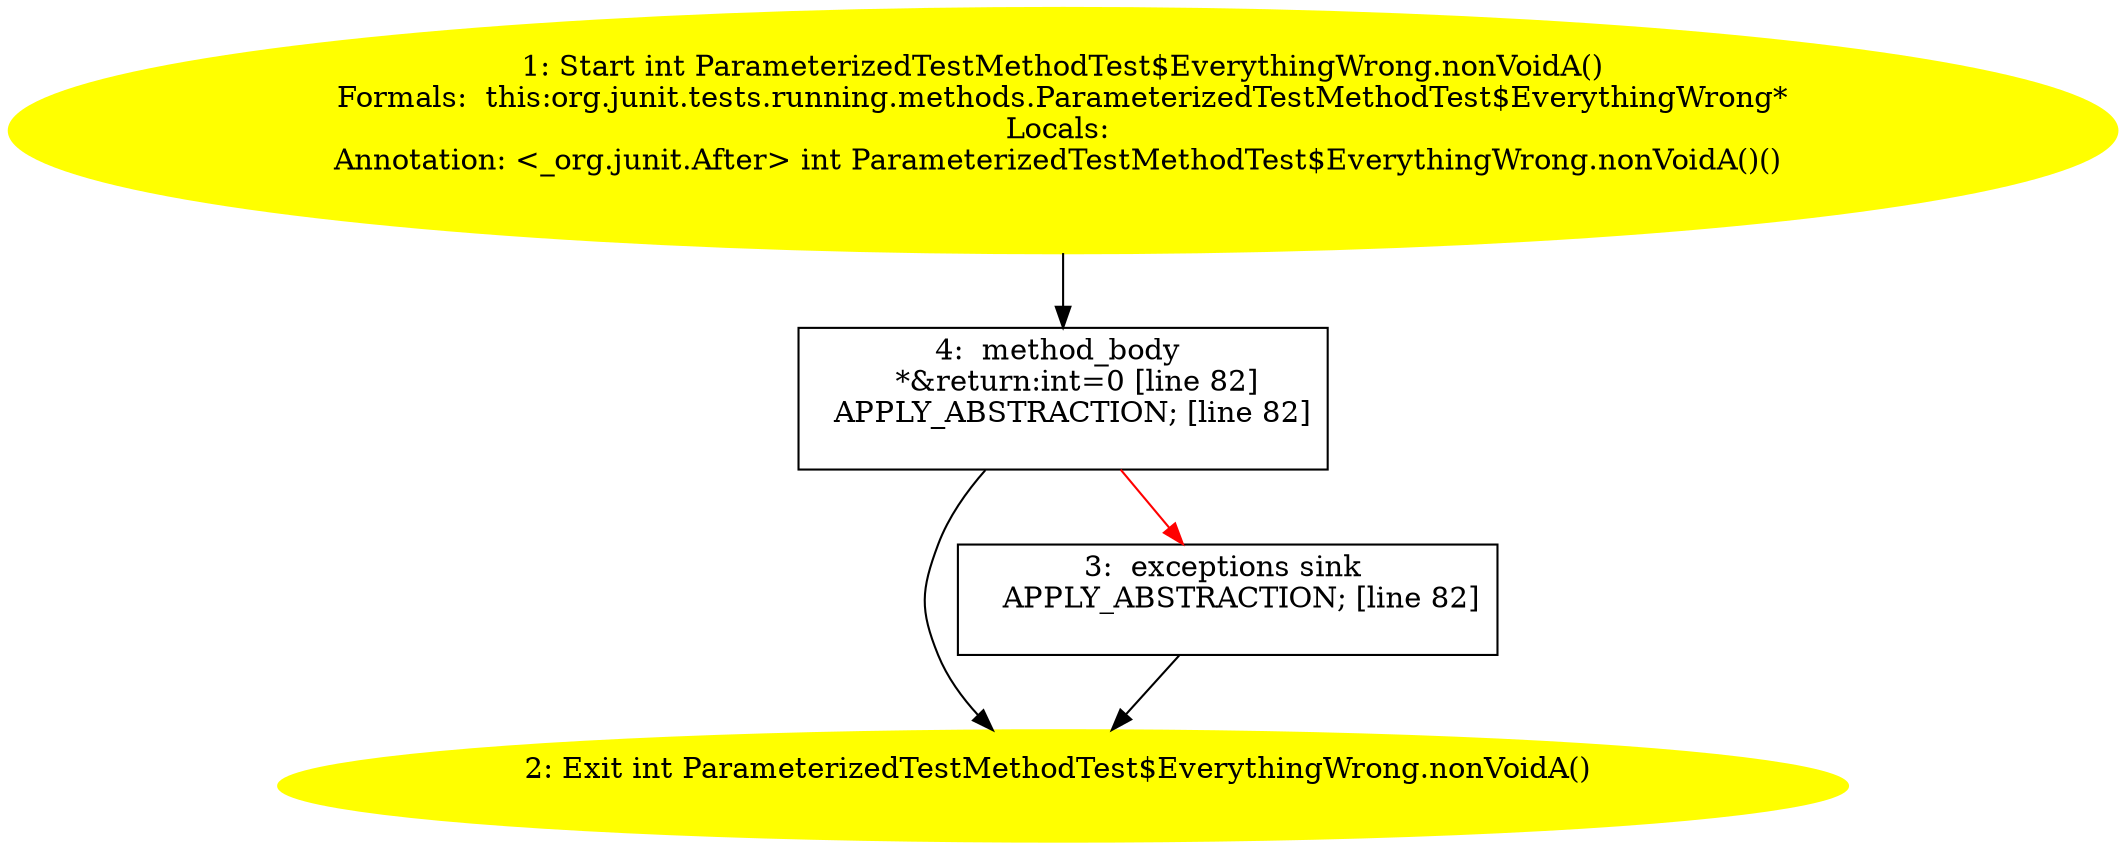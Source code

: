 /* @generated */
digraph cfg {
"org.junit.tests.running.methods.ParameterizedTestMethodTest$EverythingWrong.nonVoidA():int.6d61c562e2ffa397bdc8875d92afdf21_1" [label="1: Start int ParameterizedTestMethodTest$EverythingWrong.nonVoidA()\nFormals:  this:org.junit.tests.running.methods.ParameterizedTestMethodTest$EverythingWrong*\nLocals: \nAnnotation: <_org.junit.After> int ParameterizedTestMethodTest$EverythingWrong.nonVoidA()() \n  " color=yellow style=filled]
	

	 "org.junit.tests.running.methods.ParameterizedTestMethodTest$EverythingWrong.nonVoidA():int.6d61c562e2ffa397bdc8875d92afdf21_1" -> "org.junit.tests.running.methods.ParameterizedTestMethodTest$EverythingWrong.nonVoidA():int.6d61c562e2ffa397bdc8875d92afdf21_4" ;
"org.junit.tests.running.methods.ParameterizedTestMethodTest$EverythingWrong.nonVoidA():int.6d61c562e2ffa397bdc8875d92afdf21_2" [label="2: Exit int ParameterizedTestMethodTest$EverythingWrong.nonVoidA() \n  " color=yellow style=filled]
	

"org.junit.tests.running.methods.ParameterizedTestMethodTest$EverythingWrong.nonVoidA():int.6d61c562e2ffa397bdc8875d92afdf21_3" [label="3:  exceptions sink \n   APPLY_ABSTRACTION; [line 82]\n " shape="box"]
	

	 "org.junit.tests.running.methods.ParameterizedTestMethodTest$EverythingWrong.nonVoidA():int.6d61c562e2ffa397bdc8875d92afdf21_3" -> "org.junit.tests.running.methods.ParameterizedTestMethodTest$EverythingWrong.nonVoidA():int.6d61c562e2ffa397bdc8875d92afdf21_2" ;
"org.junit.tests.running.methods.ParameterizedTestMethodTest$EverythingWrong.nonVoidA():int.6d61c562e2ffa397bdc8875d92afdf21_4" [label="4:  method_body \n   *&return:int=0 [line 82]\n  APPLY_ABSTRACTION; [line 82]\n " shape="box"]
	

	 "org.junit.tests.running.methods.ParameterizedTestMethodTest$EverythingWrong.nonVoidA():int.6d61c562e2ffa397bdc8875d92afdf21_4" -> "org.junit.tests.running.methods.ParameterizedTestMethodTest$EverythingWrong.nonVoidA():int.6d61c562e2ffa397bdc8875d92afdf21_2" ;
	 "org.junit.tests.running.methods.ParameterizedTestMethodTest$EverythingWrong.nonVoidA():int.6d61c562e2ffa397bdc8875d92afdf21_4" -> "org.junit.tests.running.methods.ParameterizedTestMethodTest$EverythingWrong.nonVoidA():int.6d61c562e2ffa397bdc8875d92afdf21_3" [color="red" ];
}
